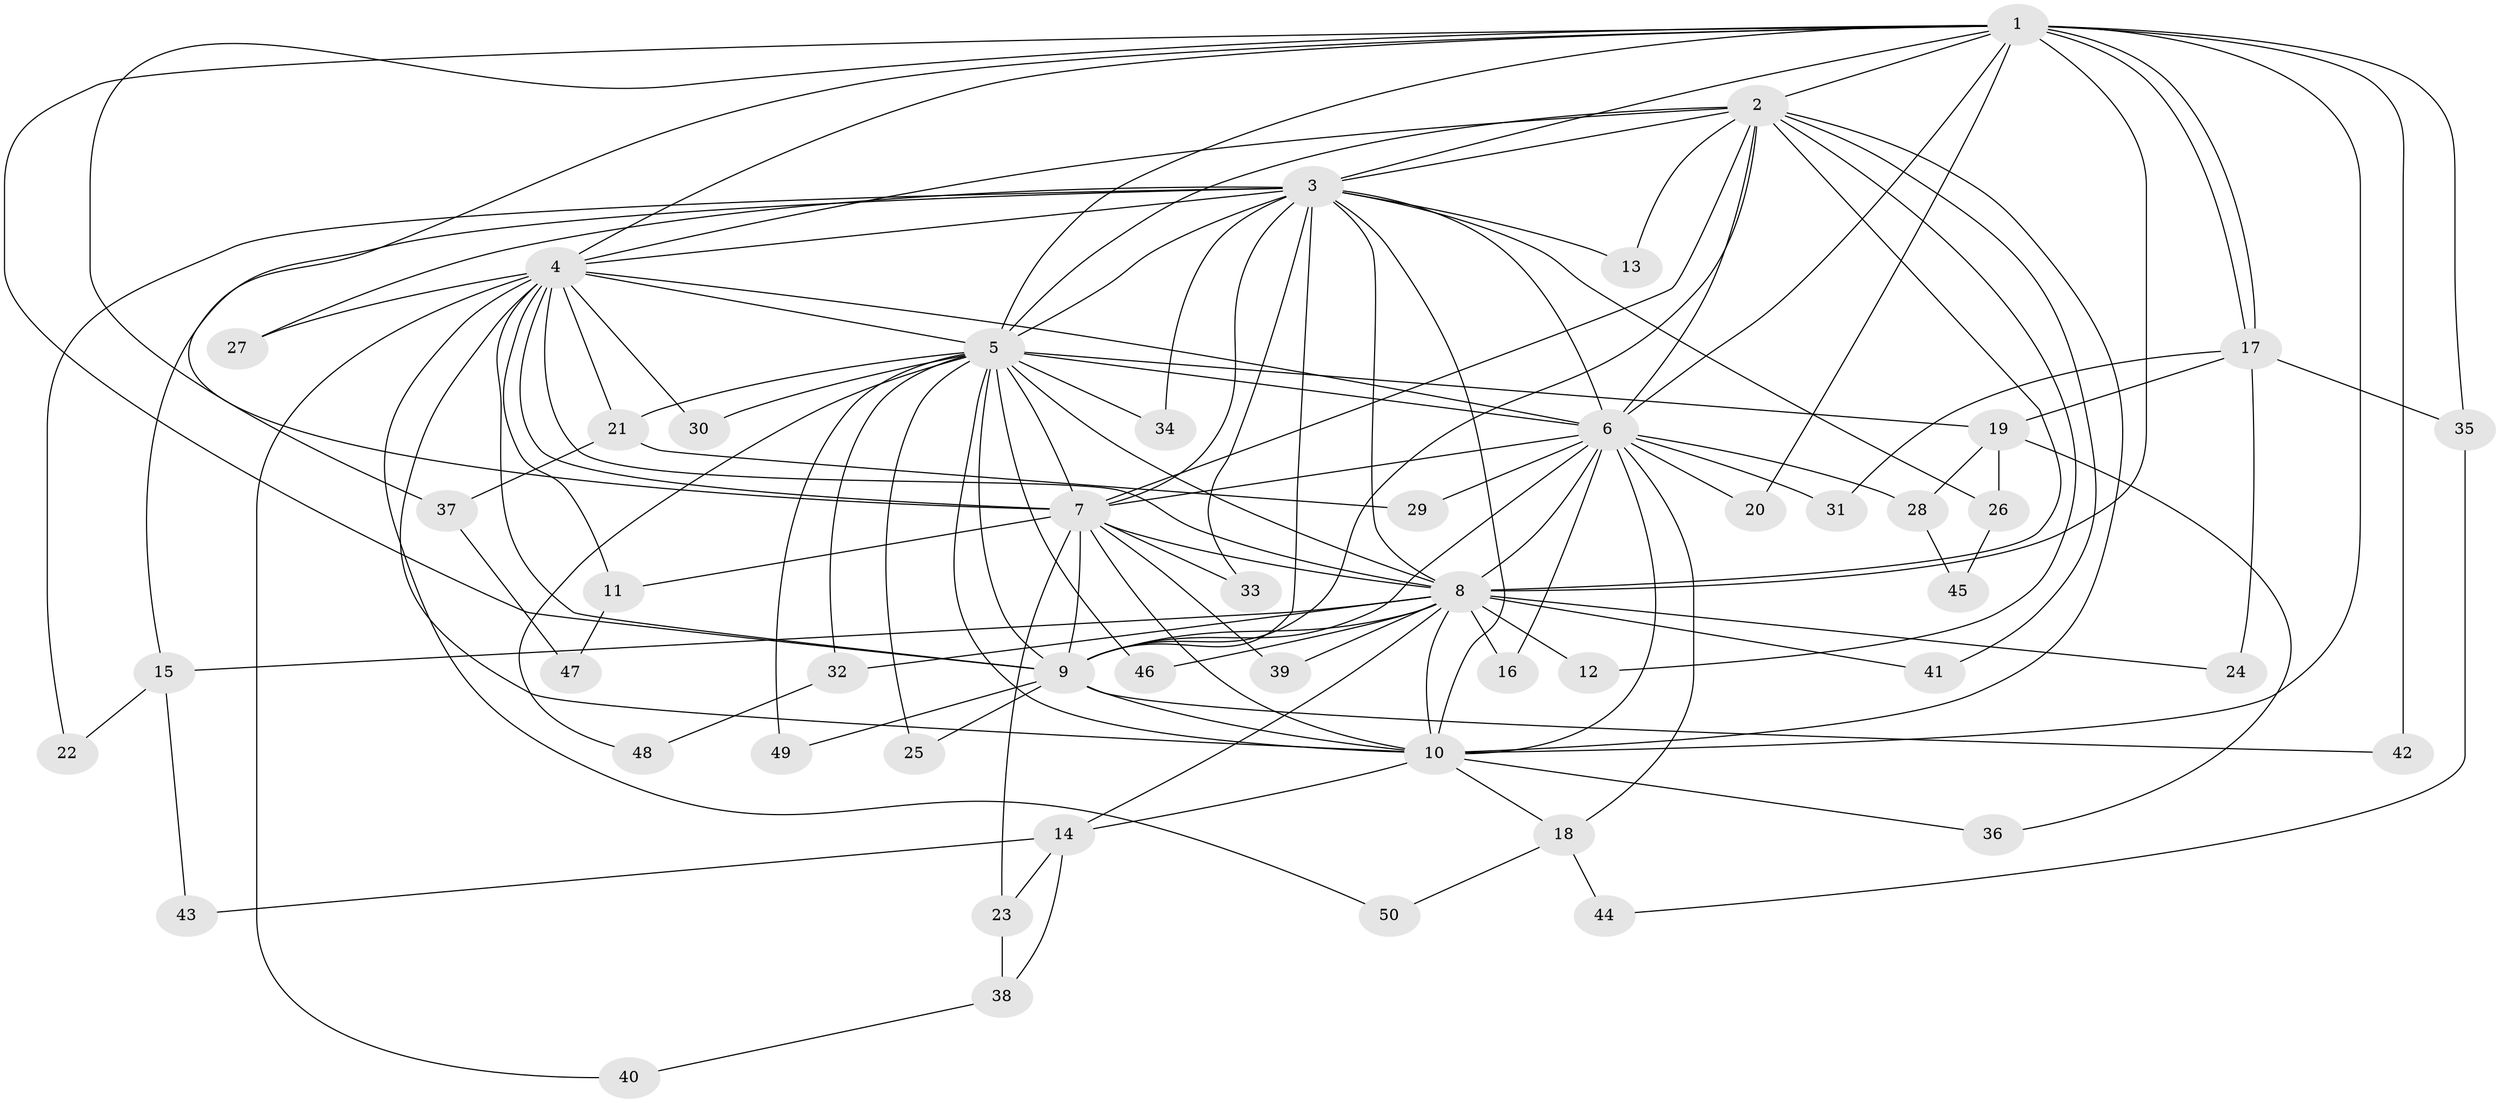 // coarse degree distribution, {13: 0.05714285714285714, 9: 0.05714285714285714, 12: 0.05714285714285714, 16: 0.02857142857142857, 17: 0.02857142857142857, 3: 0.22857142857142856, 2: 0.42857142857142855, 5: 0.05714285714285714, 4: 0.02857142857142857, 1: 0.02857142857142857}
// Generated by graph-tools (version 1.1) at 2025/51/02/27/25 19:51:43]
// undirected, 50 vertices, 125 edges
graph export_dot {
graph [start="1"]
  node [color=gray90,style=filled];
  1;
  2;
  3;
  4;
  5;
  6;
  7;
  8;
  9;
  10;
  11;
  12;
  13;
  14;
  15;
  16;
  17;
  18;
  19;
  20;
  21;
  22;
  23;
  24;
  25;
  26;
  27;
  28;
  29;
  30;
  31;
  32;
  33;
  34;
  35;
  36;
  37;
  38;
  39;
  40;
  41;
  42;
  43;
  44;
  45;
  46;
  47;
  48;
  49;
  50;
  1 -- 2;
  1 -- 3;
  1 -- 4;
  1 -- 5;
  1 -- 6;
  1 -- 7;
  1 -- 8;
  1 -- 9;
  1 -- 10;
  1 -- 17;
  1 -- 17;
  1 -- 20;
  1 -- 35;
  1 -- 37;
  1 -- 42;
  2 -- 3;
  2 -- 4;
  2 -- 5;
  2 -- 6;
  2 -- 7;
  2 -- 8;
  2 -- 9;
  2 -- 10;
  2 -- 12;
  2 -- 13;
  2 -- 41;
  3 -- 4;
  3 -- 5;
  3 -- 6;
  3 -- 7;
  3 -- 8;
  3 -- 9;
  3 -- 10;
  3 -- 13;
  3 -- 15;
  3 -- 22;
  3 -- 26;
  3 -- 27;
  3 -- 33;
  3 -- 34;
  4 -- 5;
  4 -- 6;
  4 -- 7;
  4 -- 8;
  4 -- 9;
  4 -- 10;
  4 -- 11;
  4 -- 21;
  4 -- 27;
  4 -- 30;
  4 -- 40;
  4 -- 50;
  5 -- 6;
  5 -- 7;
  5 -- 8;
  5 -- 9;
  5 -- 10;
  5 -- 19;
  5 -- 21;
  5 -- 25;
  5 -- 30;
  5 -- 32;
  5 -- 34;
  5 -- 46;
  5 -- 48;
  5 -- 49;
  6 -- 7;
  6 -- 8;
  6 -- 9;
  6 -- 10;
  6 -- 16;
  6 -- 18;
  6 -- 20;
  6 -- 28;
  6 -- 29;
  6 -- 31;
  7 -- 8;
  7 -- 9;
  7 -- 10;
  7 -- 11;
  7 -- 23;
  7 -- 33;
  7 -- 39;
  8 -- 9;
  8 -- 10;
  8 -- 12;
  8 -- 14;
  8 -- 15;
  8 -- 16;
  8 -- 24;
  8 -- 32;
  8 -- 39;
  8 -- 41;
  8 -- 46;
  9 -- 10;
  9 -- 25;
  9 -- 42;
  9 -- 49;
  10 -- 14;
  10 -- 18;
  10 -- 36;
  11 -- 47;
  14 -- 23;
  14 -- 38;
  14 -- 43;
  15 -- 22;
  15 -- 43;
  17 -- 19;
  17 -- 24;
  17 -- 31;
  17 -- 35;
  18 -- 44;
  18 -- 50;
  19 -- 26;
  19 -- 28;
  19 -- 36;
  21 -- 29;
  21 -- 37;
  23 -- 38;
  26 -- 45;
  28 -- 45;
  32 -- 48;
  35 -- 44;
  37 -- 47;
  38 -- 40;
}
